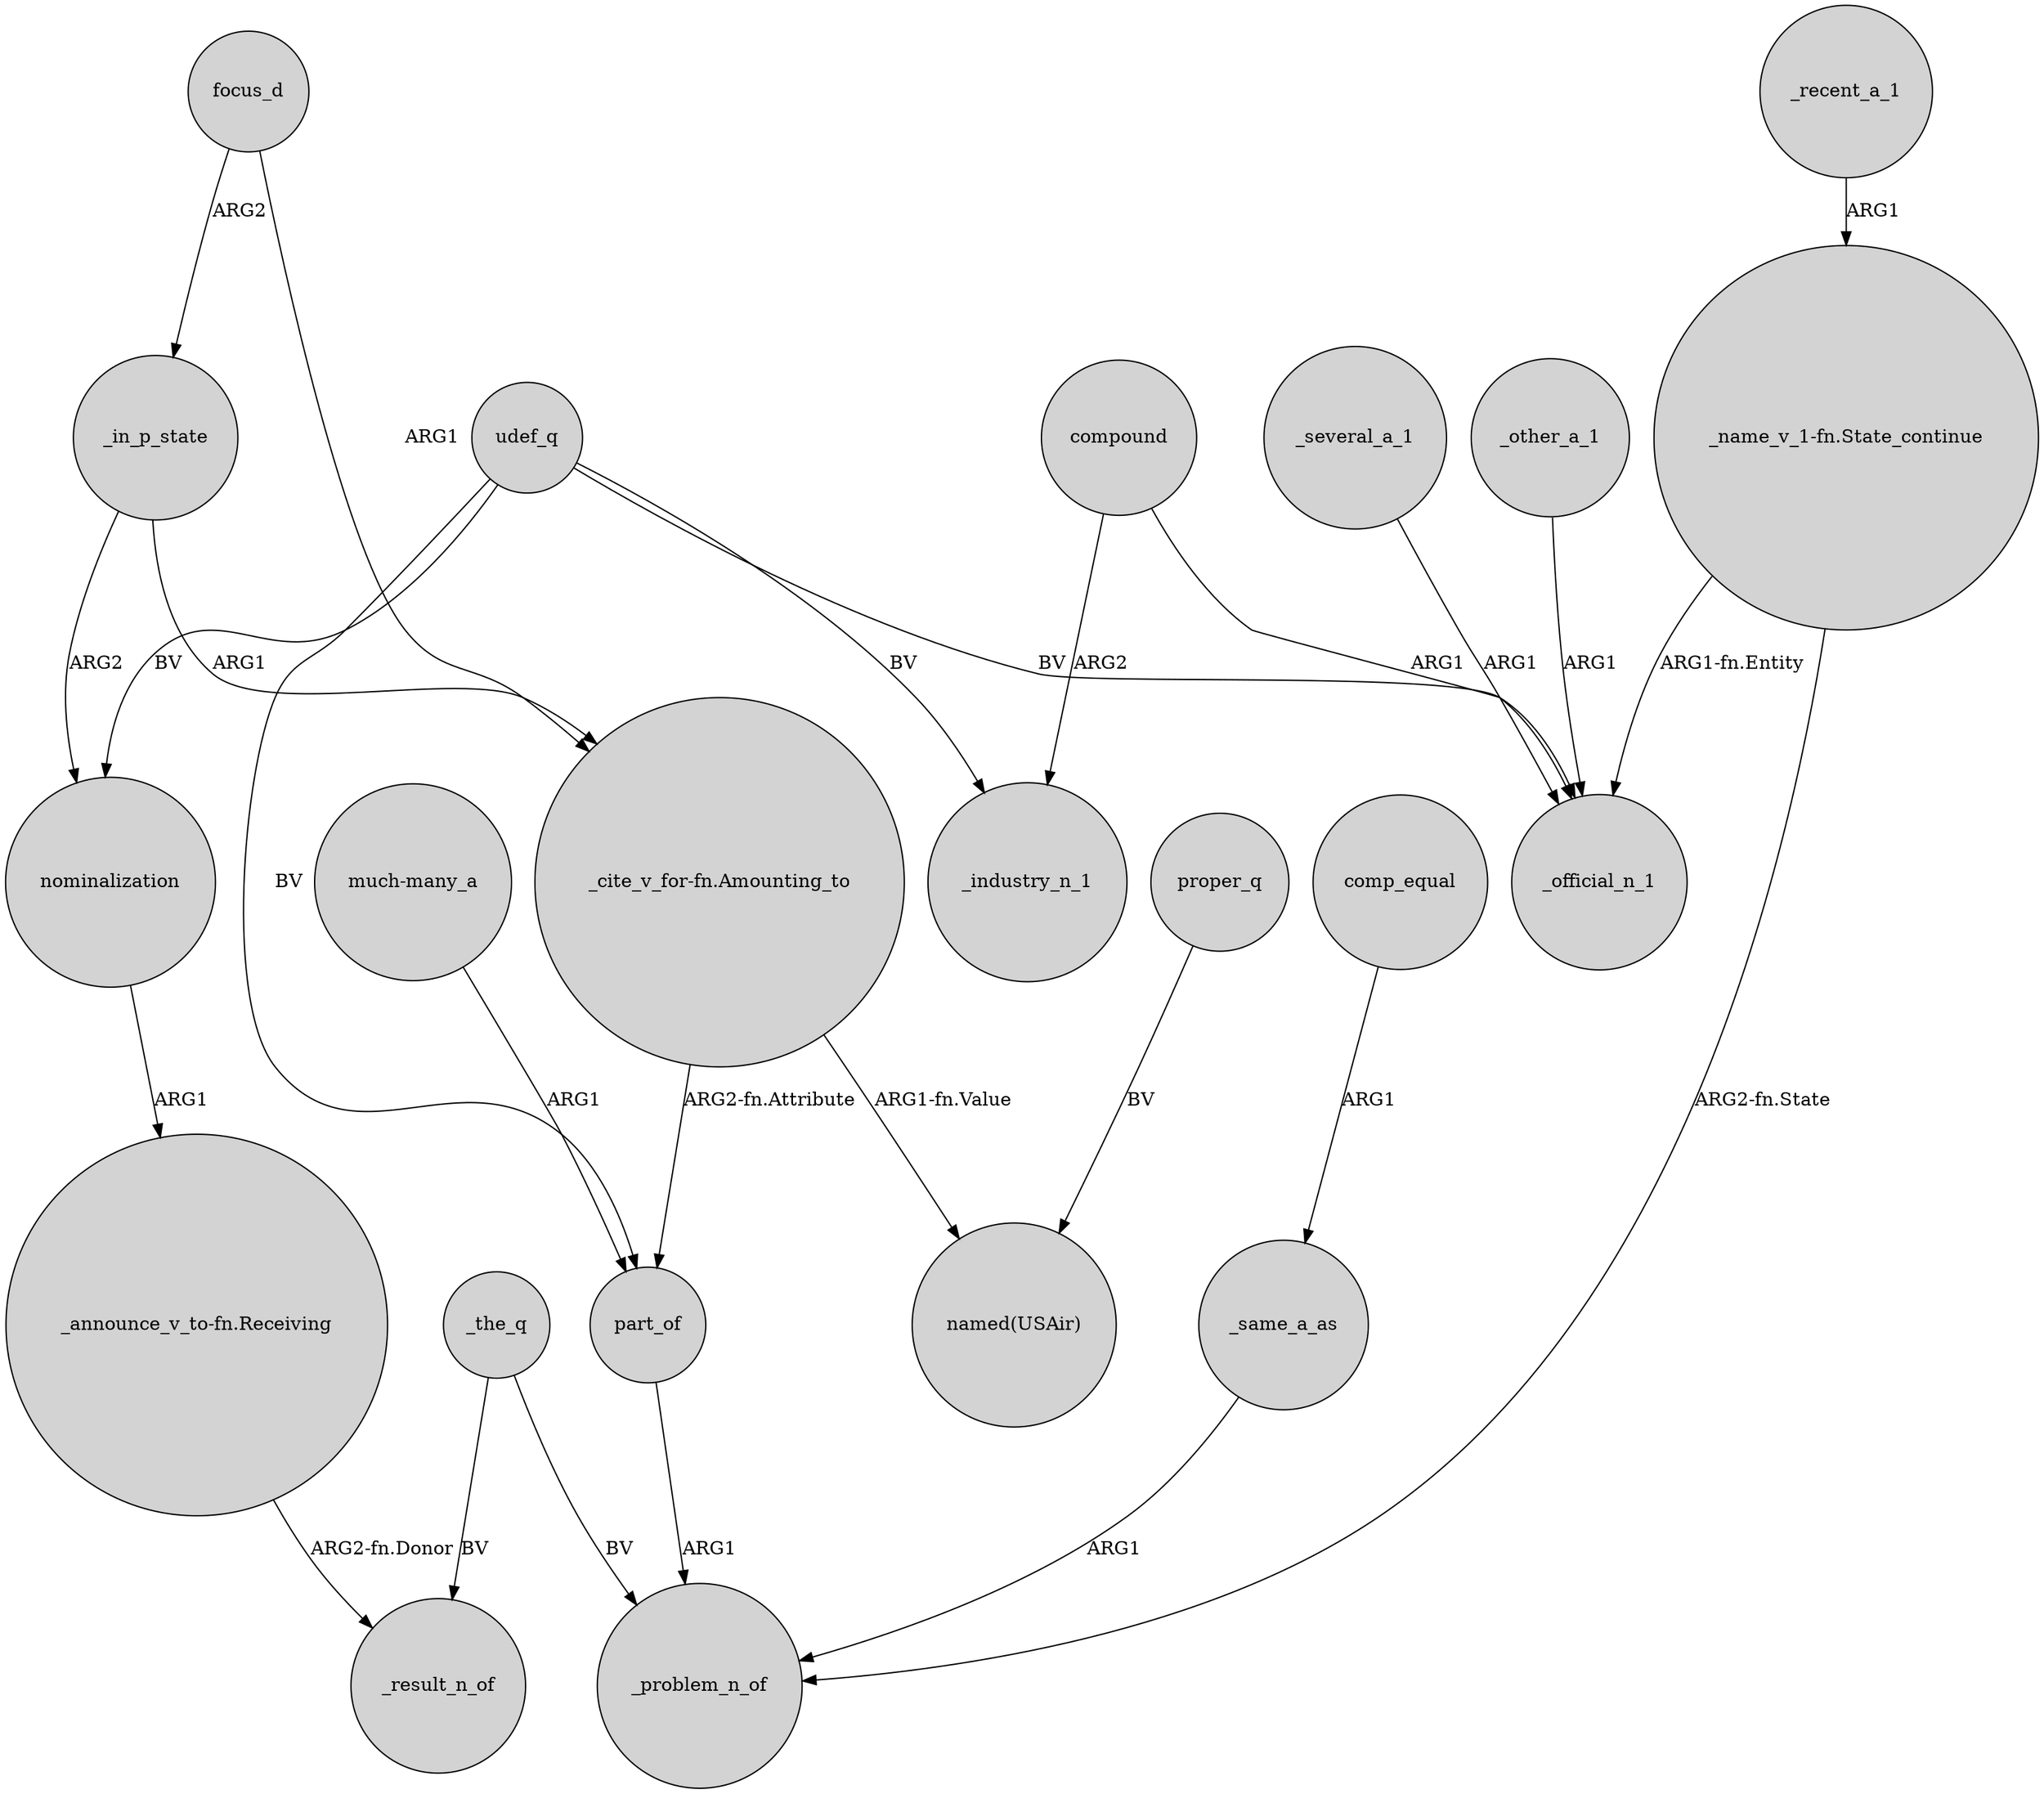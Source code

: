 digraph {
	node [shape=circle style=filled]
	_in_p_state -> nominalization [label=ARG2]
	focus_d -> "_cite_v_for-fn.Amounting_to" [label=ARG1]
	focus_d -> _in_p_state [label=ARG2]
	nominalization -> "_announce_v_to-fn.Receiving" [label=ARG1]
	"_name_v_1-fn.State_continue" -> _official_n_1 [label="ARG1-fn.Entity"]
	compound -> _industry_n_1 [label=ARG2]
	udef_q -> part_of [label=BV]
	_in_p_state -> "_cite_v_for-fn.Amounting_to" [label=ARG1]
	part_of -> _problem_n_of [label=ARG1]
	_several_a_1 -> _official_n_1 [label=ARG1]
	udef_q -> nominalization [label=BV]
	_other_a_1 -> _official_n_1 [label=ARG1]
	_recent_a_1 -> "_name_v_1-fn.State_continue" [label=ARG1]
	"_announce_v_to-fn.Receiving" -> _result_n_of [label="ARG2-fn.Donor"]
	_the_q -> _problem_n_of [label=BV]
	"much-many_a" -> part_of [label=ARG1]
	_the_q -> _result_n_of [label=BV]
	compound -> _official_n_1 [label=ARG1]
	"_cite_v_for-fn.Amounting_to" -> part_of [label="ARG2-fn.Attribute"]
	"_name_v_1-fn.State_continue" -> _problem_n_of [label="ARG2-fn.State"]
	udef_q -> _industry_n_1 [label=BV]
	udef_q -> _official_n_1 [label=BV]
	proper_q -> "named(USAir)" [label=BV]
	comp_equal -> _same_a_as [label=ARG1]
	_same_a_as -> _problem_n_of [label=ARG1]
	"_cite_v_for-fn.Amounting_to" -> "named(USAir)" [label="ARG1-fn.Value"]
}
